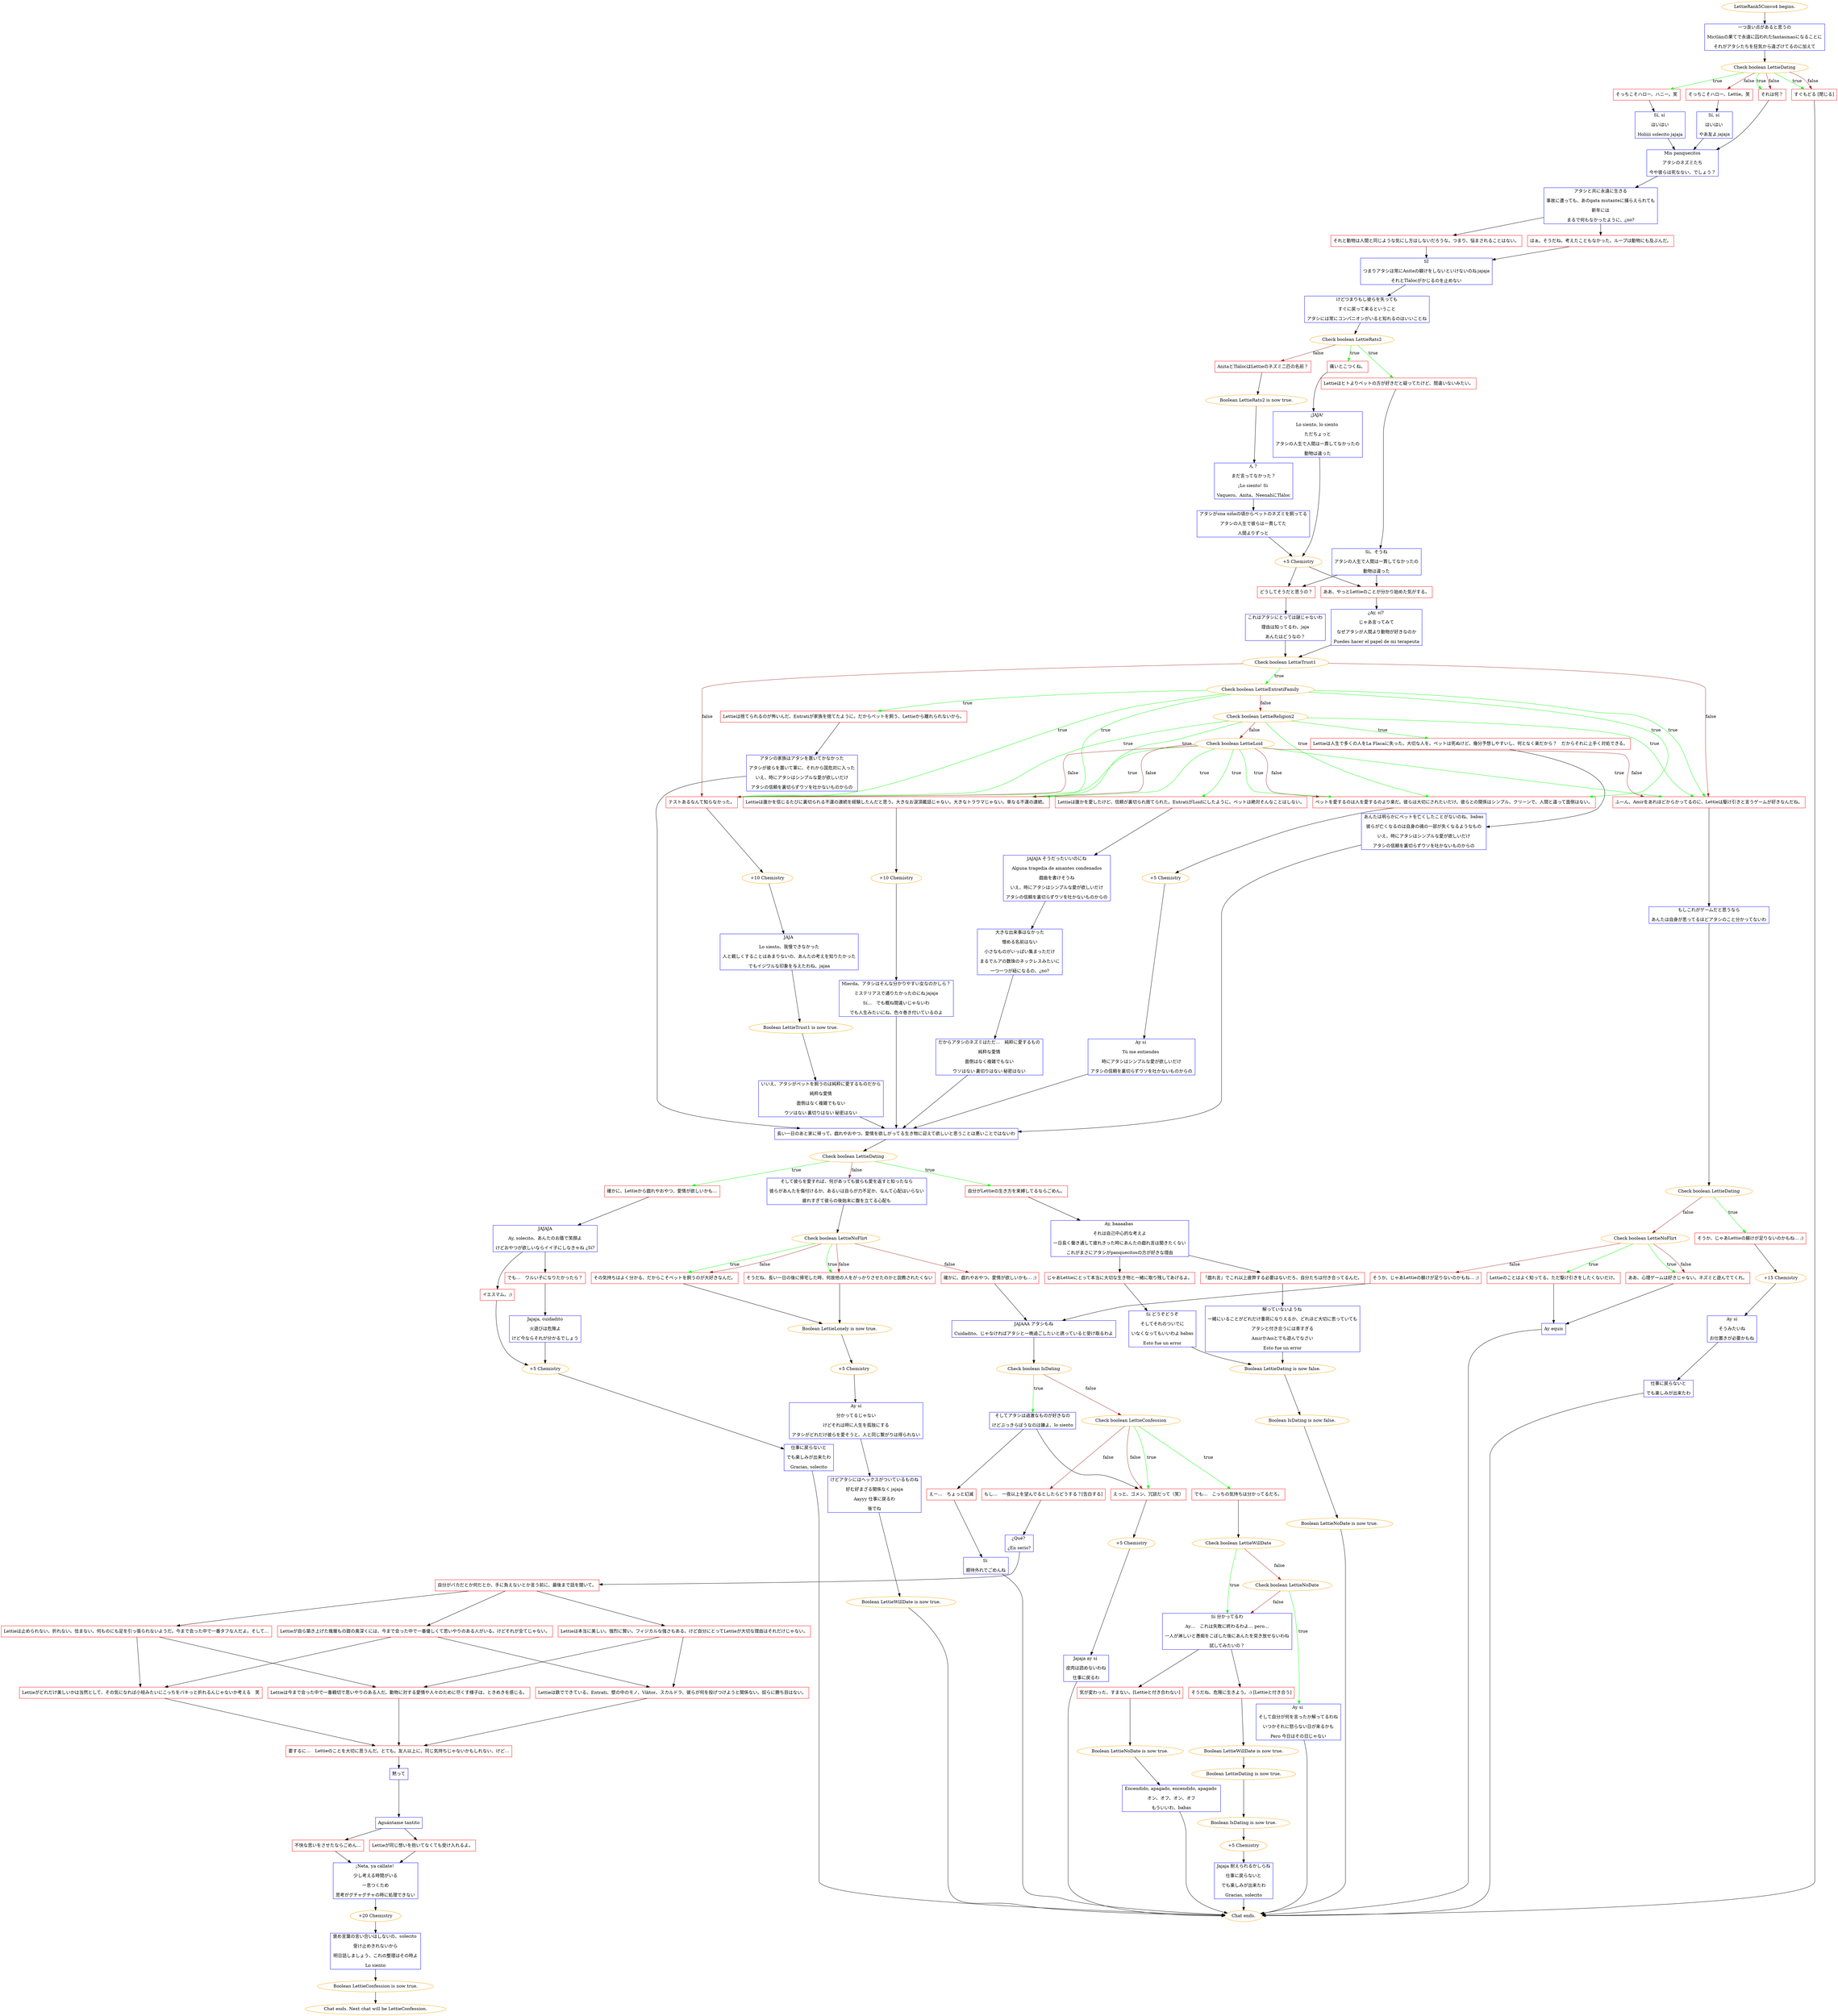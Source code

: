 digraph {
	"LettieRank5Convo4 begins." [color=orange];
		"LettieRank5Convo4 begins." -> j3205261582;
	j3205261582 [label="一つ良い点があると思うの
Mictlánの果てで永遠に囚われたfantasmasになることに
それがアタシたちを狂気から遠ざけてるのに加えて",shape=box,color=blue];
		j3205261582 -> j3478694017;
	j3478694017 [label="Check boolean LettieDating",color=orange];
		j3478694017 -> j4158162227 [label=true,color=green];
		j3478694017 -> j701501381 [label=true,color=green];
		j3478694017 -> j2007985040 [label=true,color=green];
		j3478694017 -> j517597328 [label=false,color=brown];
		j3478694017 -> j701501381 [label=false,color=brown];
		j3478694017 -> j2007985040 [label=false,color=brown];
	j4158162227 [label="そっちこそハロー、ハニー。笑",shape=box,color=red];
		j4158162227 -> j341029499;
	j701501381 [label="それは何？",shape=box,color=red];
		j701501381 -> j4225010584;
	j2007985040 [label="すぐもどる [閉じる]",shape=box,color=red];
		j2007985040 -> "Chat ends.";
	j517597328 [label="そっちこそハロー、Lettie。笑",shape=box,color=red];
		j517597328 -> j575729804;
	j341029499 [label="Sí, sí 
はいはい
Holiiii solecito jajaja",shape=box,color=blue];
		j341029499 -> j4225010584;
	j4225010584 [label="Mis panquecitos
アタシのネズミたち
今や彼らは死なない、でしょう？",shape=box,color=blue];
		j4225010584 -> j1705590468;
	"Chat ends." [color=orange];
	j575729804 [label="Sí, sí 
はいはい 
やあ友よ jajaja",shape=box,color=blue];
		j575729804 -> j4225010584;
	j1705590468 [label="アタシと共に永遠に生きる
事故に遭っても、あのgata mutanteに捕らえられても
新年には
まるで何もなかったように、¿no?",shape=box,color=blue];
		j1705590468 -> j445161086;
		j1705590468 -> j1921151306;
	j445161086 [label="はぁ。そうだね。考えたこともなかった。ループは動物にも及ぶんだ。",shape=box,color=red];
		j445161086 -> j777936254;
	j1921151306 [label="それと動物は人間と同じような気にし方はしないだろうな。つまり、悩まされることはない。",shape=box,color=red];
		j1921151306 -> j777936254;
	j777936254 [label="SÍ
つまりアタシは常にAnitaの躾けをしないといけないのね jajaja
それとTlálocがかじるのを止めない",shape=box,color=blue];
		j777936254 -> j346330739;
	j346330739 [label="けどつまりもし彼らを失っても
すぐに戻って来るということ
アタシには常にコンパニオンがいると知れるのはいいことね",shape=box,color=blue];
		j346330739 -> j1319721791;
	j1319721791 [label="Check boolean LettieRats2",color=orange];
		j1319721791 -> j2790991376 [label=true,color=green];
		j1319721791 -> j2509807444 [label=true,color=green];
		j1319721791 -> j817884384 [label=false,color=brown];
	j2790991376 [label="痛いとこつくね。",shape=box,color=red];
		j2790991376 -> j1707202729;
	j2509807444 [label="Lettieはヒトよりペットの方が好きだと疑ってたけど、間違いないみたい。",shape=box,color=red];
		j2509807444 -> j3152770666;
	j817884384 [label="AnitaとTlálocはLettieのネズミ二匹の名前？",shape=box,color=red];
		j817884384 -> j477546499;
	j1707202729 [label="¡JAJA! 
Lo siento, lo siento 
ただちょっと
アタシの人生で人間は一貫してなかったの
動物は違った",shape=box,color=blue];
		j1707202729 -> j1200088022;
	j3152770666 [label="Sí、そうね
アタシの人生で人間は一貫してなかったの
動物は違った",shape=box,color=blue];
		j3152770666 -> j2265545996;
		j3152770666 -> j889927217;
	j477546499 [label="Boolean LettieRats2 is now true.",color=orange];
		j477546499 -> j1130518845;
	j1200088022 [label="+5 Chemistry",color=orange];
		j1200088022 -> j2265545996;
		j1200088022 -> j889927217;
	j2265545996 [label="ああ、やっとLettieのことが分かり始めた気がする。",shape=box,color=red];
		j2265545996 -> j116213164;
	j889927217 [label="どうしてそうだと思うの？",shape=box,color=red];
		j889927217 -> j4190785386;
	j1130518845 [label="ん？
まだ言ってなかった？
¡Lo siento! Si 
Vaquero、Anita、NeenahにTláloc",shape=box,color=blue];
		j1130518845 -> j3039266287;
	j116213164 [label="¿Ay, sí? 
じゃあ言ってみて
なぜアタシが人間より動物が好きなのか
Puedes hacer el papel de mi terapeuta",shape=box,color=blue];
		j116213164 -> j2851763892;
	j4190785386 [label="これはアタシにとっては謎じゃないわ
理由は知ってるわ、jaja
あんたはどうなの？",shape=box,color=blue];
		j4190785386 -> j2851763892;
	j3039266287 [label="アタシがuna niñaの頃からペットのネズミを飼ってる
アタシの人生で彼らは一貫してた
人間よりずっと",shape=box,color=blue];
		j3039266287 -> j1200088022;
	j2851763892 [label="Check boolean LettieTrust1",color=orange];
		j2851763892 -> j2924756852 [label=true,color=green];
		j2851763892 -> j167137127 [label=false,color=brown];
		j2851763892 -> j296535531 [label=false,color=brown];
	j2924756852 [label="Check boolean LettieEntratiFamily",color=orange];
		j2924756852 -> j3876179165 [label=true,color=green];
		j2924756852 -> j3670818912 [label=true,color=green];
		j2924756852 -> j612869513 [label=true,color=green];
		j2924756852 -> j296535531 [label=true,color=green];
		j2924756852 -> j167137127 [label=true,color=green];
		j2924756852 -> j3276047934 [label=false,color=brown];
	j167137127 [label="ふーん、Amirをあれほどからかってるのに、Lettieは駆け引きと言うゲームが好きなんだね。",shape=box,color=red];
		j167137127 -> j1786142695;
	j296535531 [label="テストあるなんて知らなかった。",shape=box,color=red];
		j296535531 -> j3470369020;
	j3876179165 [label="Lettieは誰かを信じるたびに裏切られる不運の連続を経験したんだと思う。大きなお涙頂戴話じゃない。大きなトラウマじゃない。単なる不運の連続。",shape=box,color=red];
		j3876179165 -> j2670516274;
	j3670818912 [label="Lettieは捨てられるのが怖いんだ、Entratiが家族を捨てたように。だからペットを飼う、Lettieから離れられないから。",shape=box,color=red];
		j3670818912 -> j650935450;
	j612869513 [label="ペットを愛するのは人を愛するのより楽だ。彼らは大切にされたいだけ。彼らとの関係はシンプル、クリーンで、人間と違って面倒はない。",shape=box,color=red];
		j612869513 -> j9386161;
	j3276047934 [label="Check boolean LettieReligion2",color=orange];
		j3276047934 -> j3876179165 [label=true,color=green];
		j3276047934 -> j900616681 [label=true,color=green];
		j3276047934 -> j612869513 [label=true,color=green];
		j3276047934 -> j296535531 [label=true,color=green];
		j3276047934 -> j167137127 [label=true,color=green];
		j3276047934 -> j3543748376 [label=false,color=brown];
	j1786142695 [label="もしこれがゲームだと思うなら
あんたは自身が思ってるほどアタシのこと分かってないわ",shape=box,color=blue];
		j1786142695 -> j623227052;
	j3470369020 [label="+10 Chemistry",color=orange];
		j3470369020 -> j3423298790;
	j2670516274 [label="+10 Chemistry",color=orange];
		j2670516274 -> j2912813040;
	j650935450 [label="アタシの家族はアタシを置いてかなかった
アタシが彼らを置いて軍に、それから国危対に入った
いえ、時にアタシはシンプルな愛が欲しいだけ
アタシの信頼を裏切らずウソを吐かないものからの",shape=box,color=blue];
		j650935450 -> j3912517139;
	j9386161 [label="+5 Chemistry",color=orange];
		j9386161 -> j281899605;
	j900616681 [label="Lettieは人生で多くの人をLa Flacaに失った。大切な人を。ペットは死ぬけど、幾分予想しやすいし、何となく楽だから？　だからそれに上手く対処できる。",shape=box,color=red];
		j900616681 -> j4267895258;
	j3543748376 [label="Check boolean LettieLoid",color=orange];
		j3543748376 -> j3876179165 [label=true,color=green];
		j3543748376 -> j4119942221 [label=true,color=green];
		j3543748376 -> j612869513 [label=true,color=green];
		j3543748376 -> j296535531 [label=true,color=green];
		j3543748376 -> j167137127 [label=true,color=green];
		j3543748376 -> j3876179165 [label=false,color=brown];
		j3543748376 -> j612869513 [label=false,color=brown];
		j3543748376 -> j296535531 [label=false,color=brown];
		j3543748376 -> j167137127 [label=false,color=brown];
	j623227052 [label="Check boolean LettieDating",color=orange];
		j623227052 -> j4227599614 [label=true,color=green];
		j623227052 -> j1663250087 [label=false,color=brown];
	j3423298790 [label="JAJA 
Lo siento、我慢できなかった
人と親しくすることはあまりないの、あんたの考えを知りたかった
でもイジワルな印象を与えたわね、jajaa",shape=box,color=blue];
		j3423298790 -> j2071351746;
	j2912813040 [label="Mierda、アタシはそんな分かりやすい女なのかしら？
ミステリアスで通りたかったのにね jajaja
Sí…　でも概ね間違いじゃないわ
でも人生みたいにね、色々巻き付いているのよ",shape=box,color=blue];
		j2912813040 -> j3912517139;
	j3912517139 [label="長い一日のあと家に帰って、戯れやおやつ、愛情を欲しがってる生き物に迎えて欲しいと思うことは悪いことではないわ",shape=box,color=blue];
		j3912517139 -> j1422503800;
	j281899605 [label="Ay sí 
Tú me entiendes 
時にアタシはシンプルな愛が欲しいだけ
アタシの信頼を裏切らずウソを吐かないものからの",shape=box,color=blue];
		j281899605 -> j3912517139;
	j4267895258 [label="あんたは明らかにペットを亡くしたことがないのね、babas
彼らが亡くなるのは自身の魂の一部が失くなるようなもの
いえ、時にアタシはシンプルな愛が欲しいだけ
アタシの信頼を裏切らずウソを吐かないものからの",shape=box,color=blue];
		j4267895258 -> j3912517139;
	j4119942221 [label="Lettieは誰かを愛したけど、信頼が裏切られ捨てられた。EntratiがLoidにしたように。ペットは絶対そんなことはしない。",shape=box,color=red];
		j4119942221 -> j3446274955;
	j4227599614 [label="そうか、じゃあLettieの躾けが足りないのかもね… ;)",shape=box,color=red];
		j4227599614 -> j1740647569;
	j1663250087 [label="Check boolean LettieNoFlirt",color=orange];
		j1663250087 -> j387772178 [label=true,color=green];
		j1663250087 -> j802069119 [label=true,color=green];
		j1663250087 -> j802069119 [label=false,color=brown];
		j1663250087 -> j3881789993 [label=false,color=brown];
	j2071351746 [label="Boolean LettieTrust1 is now true.",color=orange];
		j2071351746 -> j1338677293;
	j1422503800 [label="Check boolean LettieDating",color=orange];
		j1422503800 -> j4234525224 [label=true,color=green];
		j1422503800 -> j366115482 [label=true,color=green];
		j1422503800 -> j1764250809 [label=false,color=brown];
	j3446274955 [label="JAJAJA そうだったいいのにね
Alguna tragedia de amantes condenados
戯曲を書けそうね
いえ、時にアタシはシンプルな愛が欲しいだけ
アタシの信頼を裏切らずウソを吐かないものからの",shape=box,color=blue];
		j3446274955 -> j4110991525;
	j1740647569 [label="+15 Chemistry",color=orange];
		j1740647569 -> j3390490189;
	j387772178 [label="Lettieのことはよく知ってる。ただ駆け引きをしたくないだけ。",shape=box,color=red];
		j387772178 -> j556154860;
	j802069119 [label="ああ、心理ゲームは好きじゃない。ネズミと遊んでてくれ。",shape=box,color=red];
		j802069119 -> j556154860;
	j3881789993 [label="そうか、じゃあLettieの躾けが足りないのかもね… ;)",shape=box,color=red];
		j3881789993 -> j2341360808;
	j1338677293 [label="いいえ、アタシがペットを飼うのは純粋に愛するものだから
純粋な愛情
面倒はなく複雑でもない
ウソはない 裏切りはない 秘密はない",shape=box,color=blue];
		j1338677293 -> j3912517139;
	j4234525224 [label="確かに、Lettieから戯れやおやつ、愛情が欲しいかも…",shape=box,color=red];
		j4234525224 -> j3192247157;
	j366115482 [label="自分がLettieの生き方を束縛してるならごめん。",shape=box,color=red];
		j366115482 -> j747803211;
	j1764250809 [label="そして彼らを愛すれば、何があっても彼らも愛を返すと知ったなら
彼らがあんたを傷付けるか、あるいは自らが力不足か、なんて心配はいらない
疲れすぎて彼らの後始末に腹を立てる心配も",shape=box,color=blue];
		j1764250809 -> j1860501283;
	j4110991525 [label="大きな出来事はなかった
憎める名前はない
小さなものがいっぱい集まっただけ
まるでルアの数珠のネックレスみたいに
一つ一つが紐になるの、¿no?",shape=box,color=blue];
		j4110991525 -> j3487571674;
	j3390490189 [label="Ay sí
そうみたいね
お仕置きが必要かもね",shape=box,color=blue];
		j3390490189 -> j1545958056;
	j556154860 [label="Ay equis",shape=box,color=blue];
		j556154860 -> "Chat ends.";
	j2341360808 [label="JAJAAA アタシもね
Cuidadito、じゃなければアタシと一晩過ごしたいと誘っていると受け取るわよ",shape=box,color=blue];
		j2341360808 -> j249200213;
	j3192247157 [label="JAJAJA
Ay, solecito、あんたのお蔭で笑顔よ
けどおやつが欲しいならイイ子にしなきゃね ¿Sí?",shape=box,color=blue];
		j3192247157 -> j533987013;
		j3192247157 -> j1432835164;
	j747803211 [label="Ay, baaaabas 
それは自己中心的な考えよ
一日長く働き通して疲れきった時にあんたの戯れ言は聞きたくない
これがまさにアタシがpanquecitosの方が好きな理由",shape=box,color=blue];
		j747803211 -> j3453454638;
		j747803211 -> j3307585832;
	j1860501283 [label="Check boolean LettieNoFlirt",color=orange];
		j1860501283 -> j591012381 [label=true,color=green];
		j1860501283 -> j3963457053 [label=true,color=green];
		j1860501283 -> j591012381 [label=false,color=brown];
		j1860501283 -> j3963457053 [label=false,color=brown];
		j1860501283 -> j577750709 [label=false,color=brown];
	j3487571674 [label="だからアタシのネズミはただ…　純粋に愛するもの
純粋な愛情
面倒はなく複雑でもない
ウソはない 裏切りはない 秘密はない",shape=box,color=blue];
		j3487571674 -> j3912517139;
	j1545958056 [label="仕事に戻らないと
でも楽しみが出来たわ",shape=box,color=blue];
		j1545958056 -> "Chat ends.";
	j249200213 [label="Check boolean IsDating",color=orange];
		j249200213 -> j591881306 [label=true,color=green];
		j249200213 -> j3634973042 [label=false,color=brown];
	j533987013 [label="イエスマム。;)",shape=box,color=red];
		j533987013 -> j1105483428;
	j1432835164 [label="でも…　ワルい子になりたかったら？",shape=box,color=red];
		j1432835164 -> j3339664520;
	j3453454638 [label="「戯れ言」でこれ以上疲弊する必要はないだろ、自分たちは付き合ってるんだ。",shape=box,color=red];
		j3453454638 -> j1250314521;
	j3307585832 [label="じゃあLettieにとって本当に大切な生き物と一緒に取り残してあげるよ。",shape=box,color=red];
		j3307585832 -> j2643087786;
	j591012381 [label="そうだね、長い一日の後に帰宅した時、何故他の人をがっかりさせたのかと説教されたくない",shape=box,color=red];
		j591012381 -> j2379877386;
	j3963457053 [label="その気持ちはよく分かる、だからこそペットを飼うのが大好きなんだ。",shape=box,color=red];
		j3963457053 -> j2379877386;
	j577750709 [label="確かに、戯れやおやつ、愛情が欲しいかも… ;)",shape=box,color=red];
		j577750709 -> j2341360808;
	j591881306 [label="そしてアタシは過激なものが好きなの
けどぶっきらぼうなのは嫌よ、lo siento",shape=box,color=blue];
		j591881306 -> j4091993353;
		j591881306 -> j1528736065;
	j3634973042 [label="Check boolean LettieConfession",color=orange];
		j3634973042 -> j1303684448 [label=true,color=green];
		j3634973042 -> j4091993353 [label=true,color=green];
		j3634973042 -> j1813329582 [label=false,color=brown];
		j3634973042 -> j4091993353 [label=false,color=brown];
	j1105483428 [label="+5 Chemistry",color=orange];
		j1105483428 -> j4286713750;
	j3339664520 [label="Jajaja, cuidadito
火遊びは危険よ
けど今ならそれが分かるでしょう",shape=box,color=blue];
		j3339664520 -> j1105483428;
	j1250314521 [label="解っていないようね 
一緒にいることがどれだけ重荷になりえるか、どれほど大切に思っていても
アタシと付き合うには青すぎる
AmirかAoiとでも遊んでなさい
Esto fue un error",shape=box,color=blue];
		j1250314521 -> j2548450594;
	j2643087786 [label="Sí どうぞどうぞ
そしてそれのついでに
いなくなってもいいわよ babas
Esto fue un error",shape=box,color=blue];
		j2643087786 -> j2548450594;
	j2379877386 [label="Boolean LettieLonely is now true.",color=orange];
		j2379877386 -> j793271357;
	j4091993353 [label="えっと、ゴメン、冗談だって（笑）",shape=box,color=red];
		j4091993353 -> j3054779525;
	j1528736065 [label="えー…　ちょっと幻滅",shape=box,color=red];
		j1528736065 -> j3391080191;
	j1303684448 [label="でも…　こっちの気持ちは分かってるだろ。",shape=box,color=red];
		j1303684448 -> j3913475475;
	j1813329582 [label="もし…　一夜以上を望んでるとしたらどうする？[告白する]",shape=box,color=red];
		j1813329582 -> j4006940936;
	j4286713750 [label="仕事に戻らないと
でも楽しみが出来たわ
Gracias, solecito",shape=box,color=blue];
		j4286713750 -> "Chat ends.";
	j2548450594 [label="Boolean LettieDating is now false.",color=orange];
		j2548450594 -> j4086907321;
	j793271357 [label="+5 Chemistry",color=orange];
		j793271357 -> j138107177;
	j3054779525 [label="+5 Chemistry",color=orange];
		j3054779525 -> j3587611571;
	j3391080191 [label="Sí 
期待外れでごめんね",shape=box,color=blue];
		j3391080191 -> "Chat ends.";
	j3913475475 [label="Check boolean LettieWillDate",color=orange];
		j3913475475 -> j855523551 [label=true,color=green];
		j3913475475 -> j3575091671 [label=false,color=brown];
	j4006940936 [label="¿Qué? 
¿En serio?",shape=box,color=blue];
		j4006940936 -> j1163174864;
	j4086907321 [label="Boolean IsDating is now false.",color=orange];
		j4086907321 -> j2703113057;
	j138107177 [label="Ay sí
分かってるじゃない
けどそれは時に人生を孤独にする
アタシがどれだけ彼らを愛そうと、人と同じ繋がりは得られない",shape=box,color=blue];
		j138107177 -> j3142517865;
	j3587611571 [label="Jajaja ay sí 
皮肉は読めないわね
仕事に戻るわ",shape=box,color=blue];
		j3587611571 -> "Chat ends.";
	j855523551 [label="Sí 分かってるわ
Ay…　これは失敗に終わるわよ… pero…
一人が淋しいと愚痴をこぼした後にあんたを突き放せないわね
試してみたいの？",shape=box,color=blue];
		j855523551 -> j4185419351;
		j855523551 -> j1061468831;
	j3575091671 [label="Check boolean LettieNoDate",color=orange];
		j3575091671 -> j17445874 [label=true,color=green];
		j3575091671 -> j855523551 [label=false,color=brown];
	j1163174864 [label="自分がバカだとか何だとか、手に負えないとか言う前に、最後まで話を聞いて。",shape=box,color=red];
		j1163174864 -> j2518854510;
		j1163174864 -> j3436271332;
		j1163174864 -> j1938544985;
	j2703113057 [label="Boolean LettieNoDate is now true.",color=orange];
		j2703113057 -> "Chat ends.";
	j3142517865 [label="けどアタシにはヘックスがついているものね
好む好まざる関係なく jajaja
Aayyy 仕事に戻るわ
後でね",shape=box,color=blue];
		j3142517865 -> j2129367046;
	j4185419351 [label="そうだね、危険に生きよう。:) [Lettieと付き合う]",shape=box,color=red];
		j4185419351 -> j713493328;
	j1061468831 [label="気が変わった、すまない。[Lettieと付き合わない]",shape=box,color=red];
		j1061468831 -> j1134917178;
	j17445874 [label="Ay sí 
そして自分が何を言ったか解ってるわね
いつかそれに怒らない日が来るかも
Pero 今日はその日じゃない",shape=box,color=blue];
		j17445874 -> "Chat ends.";
	j2518854510 [label="Lettieは本当に美しい。強烈に賢い。フィジカルな強さもある。けど自分にとってLettieが大切な理由はそれだけじゃない。",shape=box,color=red];
		j2518854510 -> j1412239153;
		j2518854510 -> j1724712218;
	j3436271332 [label="Lettieが自ら築き上げた幾層もの鎧の奥深くには、今まで会った中で一番優しくて思いやりのある人がいる。けどそれが全てじゃない。",shape=box,color=red];
		j3436271332 -> j3072816336;
		j3436271332 -> j1724712218;
	j1938544985 [label="Lettieは止められない。折れない。怯まない。何ものにも足を引っ張られないようだ。今まで会った中で一番タフな人だよ。そして…",shape=box,color=red];
		j1938544985 -> j3072816336;
		j1938544985 -> j1412239153;
	j2129367046 [label="Boolean LettieWillDate is now true.",color=orange];
		j2129367046 -> "Chat ends.";
	j713493328 [label="Boolean LettieWillDate is now true.",color=orange];
		j713493328 -> j4293049487;
	j1134917178 [label="Boolean LettieNoDate is now true.",color=orange];
		j1134917178 -> j4213744573;
	j1412239153 [label="Lettieは今まで会った中で一番親切で思いやりのある人だ。動物に対する愛情や人々のために尽くす様子は、ときめきを感じる。",shape=box,color=red];
		j1412239153 -> j1274354248;
	j1724712218 [label="Lettieは鉄でできている。Entrati、壁の中のモノ、Viktor、スカルドラ、彼らが何を投げつけようと関係ない。奴らに勝ち目はない。",shape=box,color=red];
		j1724712218 -> j1274354248;
	j3072816336 [label="Lettieがどれだけ美しいかは当然として、その気になれば小枝みたいにこっちをバキっと折れるんじゃないか考える　笑",shape=box,color=red];
		j3072816336 -> j1274354248;
	j4293049487 [label="Boolean LettieDating is now true.",color=orange];
		j4293049487 -> j1988976319;
	j4213744573 [label="Encendido, apagado, encendido, apagado 
オン、オフ、オン、オフ
もういいわ、babas",shape=box,color=blue];
		j4213744573 -> "Chat ends.";
	j1274354248 [label="要するに…　Lettieのことを大切に思うんだ。とても。友人以上に。同じ気持ちじゃないかもしれない、けど…",shape=box,color=red];
		j1274354248 -> j88459110;
	j1988976319 [label="Boolean IsDating is now true.",color=orange];
		j1988976319 -> j3596526588;
	j88459110 [label="黙って",shape=box,color=blue];
		j88459110 -> j3178856581;
	j3596526588 [label="+5 Chemistry",color=orange];
		j3596526588 -> j2431866755;
	j3178856581 [label="Aguántame tantito",shape=box,color=blue];
		j3178856581 -> j2132551151;
		j3178856581 -> j3892896019;
	j2431866755 [label="Jajaja 耐えられるかしらね
仕事に戻らないと
でも楽しみが出来たわ
Gracias, solecito",shape=box,color=blue];
		j2431866755 -> "Chat ends.";
	j2132551151 [label="不快な思いをさせたならごめん…",shape=box,color=red];
		j2132551151 -> j3815726012;
	j3892896019 [label="Lettieが同じ想いを抱いてなくても受け入れるよ。",shape=box,color=red];
		j3892896019 -> j3815726012;
	j3815726012 [label="¡Neta, ya cállate! 
少し考える時間がいる
一息つくため
思考がグチャグチャの時に処理できない",shape=box,color=blue];
		j3815726012 -> j171647169;
	j171647169 [label="+20 Chemistry",color=orange];
		j171647169 -> j4168898440;
	j4168898440 [label="褒め言葉の言い合いはしないの、solecito 
受け止めきれないから
明日話しましょう、これの整理はその時よ
Lo siento",shape=box,color=blue];
		j4168898440 -> j2564553015;
	j2564553015 [label="Boolean LettieConfession is now true.",color=orange];
		j2564553015 -> "Chat ends. Next chat will be LettieConfession.";
	"Chat ends. Next chat will be LettieConfession." [color=orange];
}